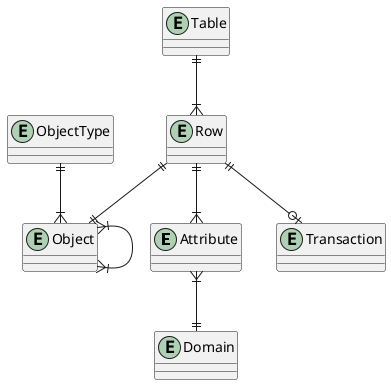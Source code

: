 @startuml

entity Attribute {

}

entity Domain {

}

entity Table {

}

entity Row {

}

entity Object {

}

entity Transaction {

}

entity ObjectType {

}

Table ||--|{ Row
Row ||--|| Object
Object }|--|{ Object
Row ||--o| Transaction
Row ||--|{ Attribute
Attribute }|--|| Domain
ObjectType ||--|{ Object

@enduml
